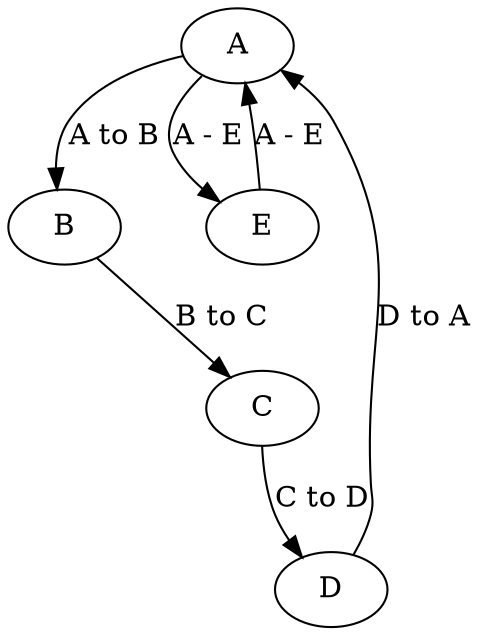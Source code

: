 digraph LIEGE{
	0[
		label = "A"
	]
	1[
		label = "B"
	]
	2[
		label = "C"
	]
	3[
		label = "D"
	]
	4[
		label = "E"
	]
	4 -> 0 [label = "A - E"]
	0 -> 1 [label = "A to B"]
	0 -> 4 [label = "A - E"]
	1 -> 2 [label = "B to C"]
	3 -> 0 [label = "D to A"]
	2 -> 3 [label = "C to D"]
}
